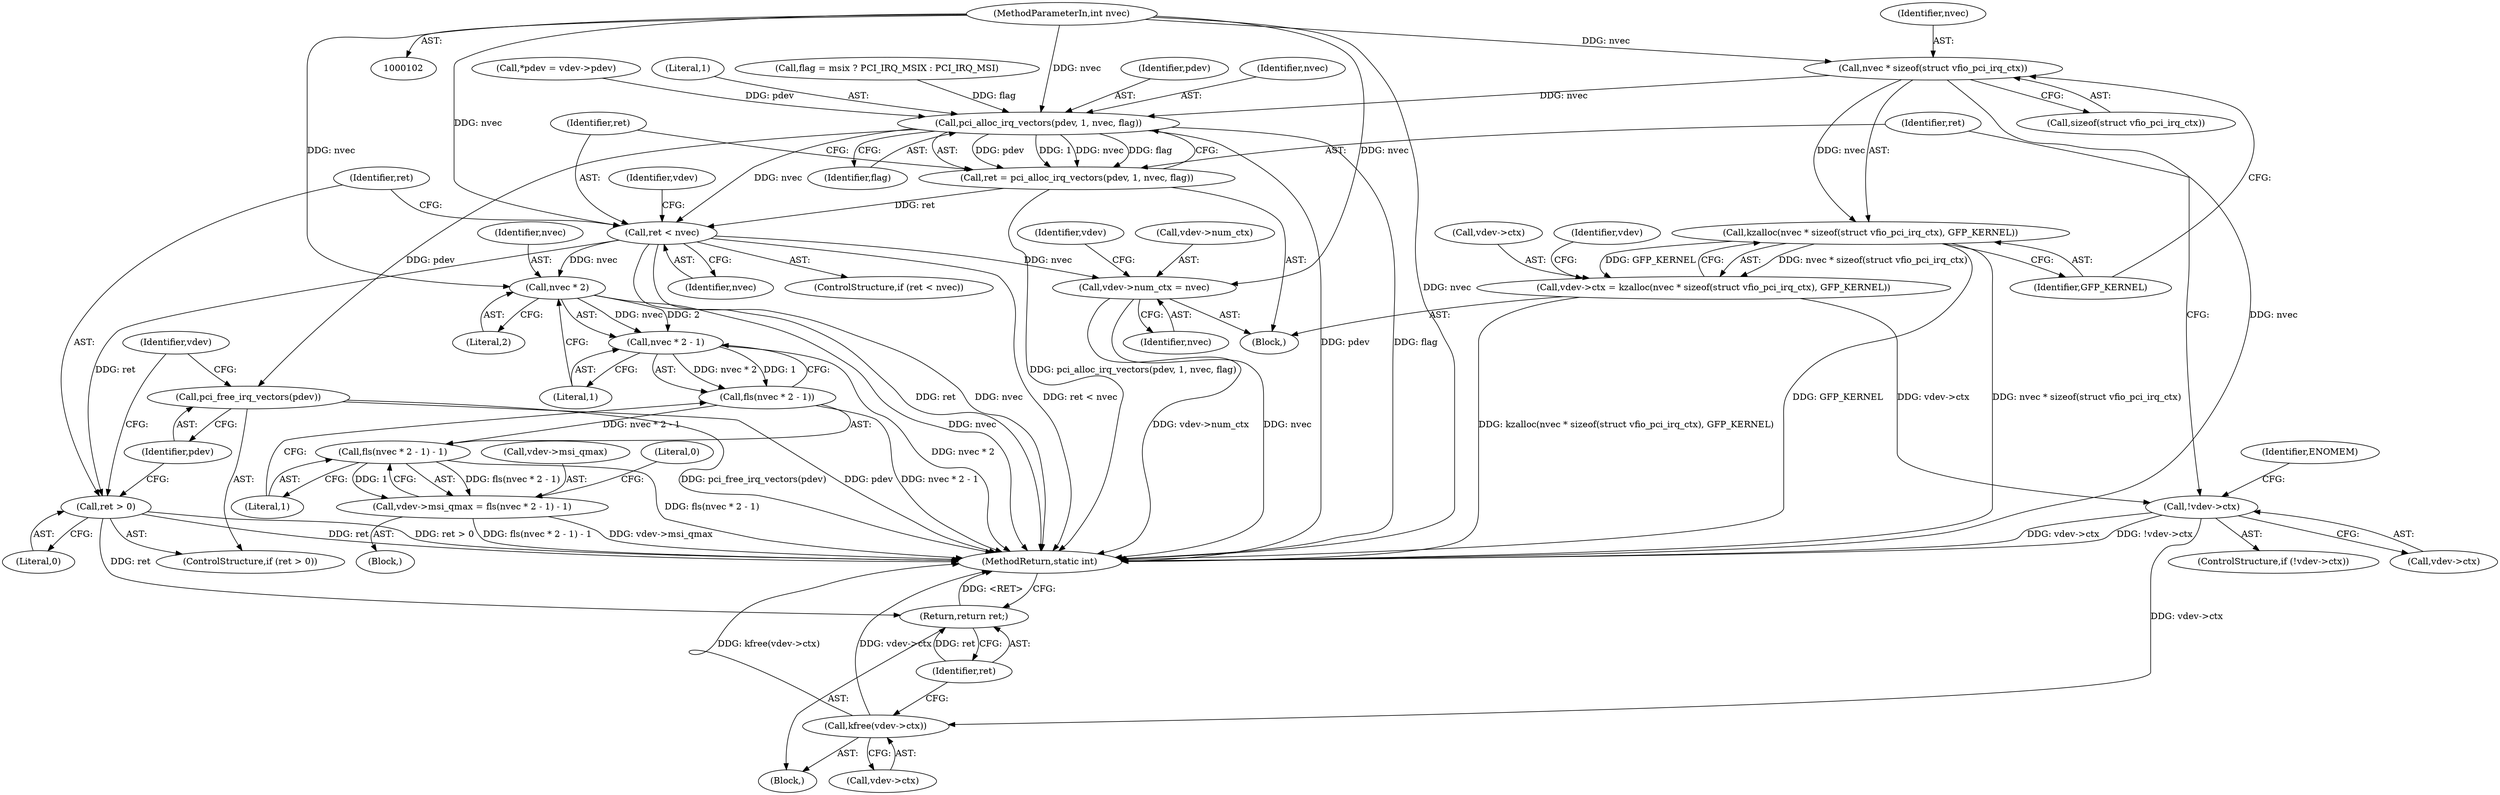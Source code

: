 digraph "1_linux_05692d7005a364add85c6e25a6c4447ce08f913a_0@API" {
"1000133" [label="(Call,nvec * sizeof(struct vfio_pci_irq_ctx))"];
"1000104" [label="(MethodParameterIn,int nvec)"];
"1000132" [label="(Call,kzalloc(nvec * sizeof(struct vfio_pci_irq_ctx), GFP_KERNEL))"];
"1000128" [label="(Call,vdev->ctx = kzalloc(nvec * sizeof(struct vfio_pci_irq_ctx), GFP_KERNEL))"];
"1000139" [label="(Call,!vdev->ctx)"];
"1000164" [label="(Call,kfree(vdev->ctx))"];
"1000148" [label="(Call,pci_alloc_irq_vectors(pdev, 1, nvec, flag))"];
"1000146" [label="(Call,ret = pci_alloc_irq_vectors(pdev, 1, nvec, flag))"];
"1000154" [label="(Call,ret < nvec)"];
"1000159" [label="(Call,ret > 0)"];
"1000168" [label="(Return,return ret;)"];
"1000170" [label="(Call,vdev->num_ctx = nvec)"];
"1000194" [label="(Call,nvec * 2)"];
"1000193" [label="(Call,nvec * 2 - 1)"];
"1000192" [label="(Call,fls(nvec * 2 - 1))"];
"1000191" [label="(Call,fls(nvec * 2 - 1) - 1)"];
"1000187" [label="(Call,vdev->msi_qmax = fls(nvec * 2 - 1) - 1)"];
"1000162" [label="(Call,pci_free_irq_vectors(pdev))"];
"1000157" [label="(Block,)"];
"1000188" [label="(Call,vdev->msi_qmax)"];
"1000170" [label="(Call,vdev->num_ctx = nvec)"];
"1000151" [label="(Identifier,nvec)"];
"1000155" [label="(Identifier,ret)"];
"1000192" [label="(Call,fls(nvec * 2 - 1))"];
"1000174" [label="(Identifier,nvec)"];
"1000158" [label="(ControlStructure,if (ret > 0))"];
"1000187" [label="(Call,vdev->msi_qmax = fls(nvec * 2 - 1) - 1)"];
"1000148" [label="(Call,pci_alloc_irq_vectors(pdev, 1, nvec, flag))"];
"1000129" [label="(Call,vdev->ctx)"];
"1000114" [label="(Call,flag = msix ? PCI_IRQ_MSIX : PCI_IRQ_MSI)"];
"1000193" [label="(Call,nvec * 2 - 1)"];
"1000159" [label="(Call,ret > 0)"];
"1000200" [label="(Literal,0)"];
"1000138" [label="(ControlStructure,if (!vdev->ctx))"];
"1000194" [label="(Call,nvec * 2)"];
"1000186" [label="(Block,)"];
"1000169" [label="(Identifier,ret)"];
"1000152" [label="(Identifier,flag)"];
"1000196" [label="(Literal,2)"];
"1000137" [label="(Identifier,GFP_KERNEL)"];
"1000133" [label="(Call,nvec * sizeof(struct vfio_pci_irq_ctx))"];
"1000134" [label="(Identifier,nvec)"];
"1000162" [label="(Call,pci_free_irq_vectors(pdev))"];
"1000166" [label="(Identifier,vdev)"];
"1000140" [label="(Call,vdev->ctx)"];
"1000128" [label="(Call,vdev->ctx = kzalloc(nvec * sizeof(struct vfio_pci_irq_ctx), GFP_KERNEL))"];
"1000135" [label="(Call,sizeof(struct vfio_pci_irq_ctx))"];
"1000149" [label="(Identifier,pdev)"];
"1000108" [label="(Call,*pdev = vdev->pdev)"];
"1000172" [label="(Identifier,vdev)"];
"1000165" [label="(Call,vdev->ctx)"];
"1000195" [label="(Identifier,nvec)"];
"1000141" [label="(Identifier,vdev)"];
"1000104" [label="(MethodParameterIn,int nvec)"];
"1000164" [label="(Call,kfree(vdev->ctx))"];
"1000171" [label="(Call,vdev->num_ctx)"];
"1000161" [label="(Literal,0)"];
"1000163" [label="(Identifier,pdev)"];
"1000139" [label="(Call,!vdev->ctx)"];
"1000150" [label="(Literal,1)"];
"1000106" [label="(Block,)"];
"1000156" [label="(Identifier,nvec)"];
"1000201" [label="(MethodReturn,static int)"];
"1000198" [label="(Literal,1)"];
"1000145" [label="(Identifier,ENOMEM)"];
"1000191" [label="(Call,fls(nvec * 2 - 1) - 1)"];
"1000147" [label="(Identifier,ret)"];
"1000177" [label="(Identifier,vdev)"];
"1000132" [label="(Call,kzalloc(nvec * sizeof(struct vfio_pci_irq_ctx), GFP_KERNEL))"];
"1000160" [label="(Identifier,ret)"];
"1000153" [label="(ControlStructure,if (ret < nvec))"];
"1000146" [label="(Call,ret = pci_alloc_irq_vectors(pdev, 1, nvec, flag))"];
"1000197" [label="(Literal,1)"];
"1000154" [label="(Call,ret < nvec)"];
"1000168" [label="(Return,return ret;)"];
"1000133" -> "1000132"  [label="AST: "];
"1000133" -> "1000135"  [label="CFG: "];
"1000134" -> "1000133"  [label="AST: "];
"1000135" -> "1000133"  [label="AST: "];
"1000137" -> "1000133"  [label="CFG: "];
"1000133" -> "1000201"  [label="DDG: nvec"];
"1000133" -> "1000132"  [label="DDG: nvec"];
"1000104" -> "1000133"  [label="DDG: nvec"];
"1000133" -> "1000148"  [label="DDG: nvec"];
"1000104" -> "1000102"  [label="AST: "];
"1000104" -> "1000201"  [label="DDG: nvec"];
"1000104" -> "1000148"  [label="DDG: nvec"];
"1000104" -> "1000154"  [label="DDG: nvec"];
"1000104" -> "1000170"  [label="DDG: nvec"];
"1000104" -> "1000194"  [label="DDG: nvec"];
"1000132" -> "1000128"  [label="AST: "];
"1000132" -> "1000137"  [label="CFG: "];
"1000137" -> "1000132"  [label="AST: "];
"1000128" -> "1000132"  [label="CFG: "];
"1000132" -> "1000201"  [label="DDG: nvec * sizeof(struct vfio_pci_irq_ctx)"];
"1000132" -> "1000201"  [label="DDG: GFP_KERNEL"];
"1000132" -> "1000128"  [label="DDG: nvec * sizeof(struct vfio_pci_irq_ctx)"];
"1000132" -> "1000128"  [label="DDG: GFP_KERNEL"];
"1000128" -> "1000106"  [label="AST: "];
"1000129" -> "1000128"  [label="AST: "];
"1000141" -> "1000128"  [label="CFG: "];
"1000128" -> "1000201"  [label="DDG: kzalloc(nvec * sizeof(struct vfio_pci_irq_ctx), GFP_KERNEL)"];
"1000128" -> "1000139"  [label="DDG: vdev->ctx"];
"1000139" -> "1000138"  [label="AST: "];
"1000139" -> "1000140"  [label="CFG: "];
"1000140" -> "1000139"  [label="AST: "];
"1000145" -> "1000139"  [label="CFG: "];
"1000147" -> "1000139"  [label="CFG: "];
"1000139" -> "1000201"  [label="DDG: !vdev->ctx"];
"1000139" -> "1000201"  [label="DDG: vdev->ctx"];
"1000139" -> "1000164"  [label="DDG: vdev->ctx"];
"1000164" -> "1000157"  [label="AST: "];
"1000164" -> "1000165"  [label="CFG: "];
"1000165" -> "1000164"  [label="AST: "];
"1000169" -> "1000164"  [label="CFG: "];
"1000164" -> "1000201"  [label="DDG: kfree(vdev->ctx)"];
"1000164" -> "1000201"  [label="DDG: vdev->ctx"];
"1000148" -> "1000146"  [label="AST: "];
"1000148" -> "1000152"  [label="CFG: "];
"1000149" -> "1000148"  [label="AST: "];
"1000150" -> "1000148"  [label="AST: "];
"1000151" -> "1000148"  [label="AST: "];
"1000152" -> "1000148"  [label="AST: "];
"1000146" -> "1000148"  [label="CFG: "];
"1000148" -> "1000201"  [label="DDG: flag"];
"1000148" -> "1000201"  [label="DDG: pdev"];
"1000148" -> "1000146"  [label="DDG: pdev"];
"1000148" -> "1000146"  [label="DDG: 1"];
"1000148" -> "1000146"  [label="DDG: nvec"];
"1000148" -> "1000146"  [label="DDG: flag"];
"1000108" -> "1000148"  [label="DDG: pdev"];
"1000114" -> "1000148"  [label="DDG: flag"];
"1000148" -> "1000154"  [label="DDG: nvec"];
"1000148" -> "1000162"  [label="DDG: pdev"];
"1000146" -> "1000106"  [label="AST: "];
"1000147" -> "1000146"  [label="AST: "];
"1000155" -> "1000146"  [label="CFG: "];
"1000146" -> "1000201"  [label="DDG: pci_alloc_irq_vectors(pdev, 1, nvec, flag)"];
"1000146" -> "1000154"  [label="DDG: ret"];
"1000154" -> "1000153"  [label="AST: "];
"1000154" -> "1000156"  [label="CFG: "];
"1000155" -> "1000154"  [label="AST: "];
"1000156" -> "1000154"  [label="AST: "];
"1000160" -> "1000154"  [label="CFG: "];
"1000172" -> "1000154"  [label="CFG: "];
"1000154" -> "1000201"  [label="DDG: ret < nvec"];
"1000154" -> "1000201"  [label="DDG: ret"];
"1000154" -> "1000201"  [label="DDG: nvec"];
"1000154" -> "1000159"  [label="DDG: ret"];
"1000154" -> "1000170"  [label="DDG: nvec"];
"1000154" -> "1000194"  [label="DDG: nvec"];
"1000159" -> "1000158"  [label="AST: "];
"1000159" -> "1000161"  [label="CFG: "];
"1000160" -> "1000159"  [label="AST: "];
"1000161" -> "1000159"  [label="AST: "];
"1000163" -> "1000159"  [label="CFG: "];
"1000166" -> "1000159"  [label="CFG: "];
"1000159" -> "1000201"  [label="DDG: ret > 0"];
"1000159" -> "1000201"  [label="DDG: ret"];
"1000159" -> "1000168"  [label="DDG: ret"];
"1000168" -> "1000157"  [label="AST: "];
"1000168" -> "1000169"  [label="CFG: "];
"1000169" -> "1000168"  [label="AST: "];
"1000201" -> "1000168"  [label="CFG: "];
"1000168" -> "1000201"  [label="DDG: <RET>"];
"1000169" -> "1000168"  [label="DDG: ret"];
"1000170" -> "1000106"  [label="AST: "];
"1000170" -> "1000174"  [label="CFG: "];
"1000171" -> "1000170"  [label="AST: "];
"1000174" -> "1000170"  [label="AST: "];
"1000177" -> "1000170"  [label="CFG: "];
"1000170" -> "1000201"  [label="DDG: vdev->num_ctx"];
"1000170" -> "1000201"  [label="DDG: nvec"];
"1000194" -> "1000193"  [label="AST: "];
"1000194" -> "1000196"  [label="CFG: "];
"1000195" -> "1000194"  [label="AST: "];
"1000196" -> "1000194"  [label="AST: "];
"1000197" -> "1000194"  [label="CFG: "];
"1000194" -> "1000201"  [label="DDG: nvec"];
"1000194" -> "1000193"  [label="DDG: nvec"];
"1000194" -> "1000193"  [label="DDG: 2"];
"1000193" -> "1000192"  [label="AST: "];
"1000193" -> "1000197"  [label="CFG: "];
"1000197" -> "1000193"  [label="AST: "];
"1000192" -> "1000193"  [label="CFG: "];
"1000193" -> "1000201"  [label="DDG: nvec * 2"];
"1000193" -> "1000192"  [label="DDG: nvec * 2"];
"1000193" -> "1000192"  [label="DDG: 1"];
"1000192" -> "1000191"  [label="AST: "];
"1000198" -> "1000192"  [label="CFG: "];
"1000192" -> "1000201"  [label="DDG: nvec * 2 - 1"];
"1000192" -> "1000191"  [label="DDG: nvec * 2 - 1"];
"1000191" -> "1000187"  [label="AST: "];
"1000191" -> "1000198"  [label="CFG: "];
"1000198" -> "1000191"  [label="AST: "];
"1000187" -> "1000191"  [label="CFG: "];
"1000191" -> "1000201"  [label="DDG: fls(nvec * 2 - 1)"];
"1000191" -> "1000187"  [label="DDG: fls(nvec * 2 - 1)"];
"1000191" -> "1000187"  [label="DDG: 1"];
"1000187" -> "1000186"  [label="AST: "];
"1000188" -> "1000187"  [label="AST: "];
"1000200" -> "1000187"  [label="CFG: "];
"1000187" -> "1000201"  [label="DDG: vdev->msi_qmax"];
"1000187" -> "1000201"  [label="DDG: fls(nvec * 2 - 1) - 1"];
"1000162" -> "1000158"  [label="AST: "];
"1000162" -> "1000163"  [label="CFG: "];
"1000163" -> "1000162"  [label="AST: "];
"1000166" -> "1000162"  [label="CFG: "];
"1000162" -> "1000201"  [label="DDG: pdev"];
"1000162" -> "1000201"  [label="DDG: pci_free_irq_vectors(pdev)"];
}
